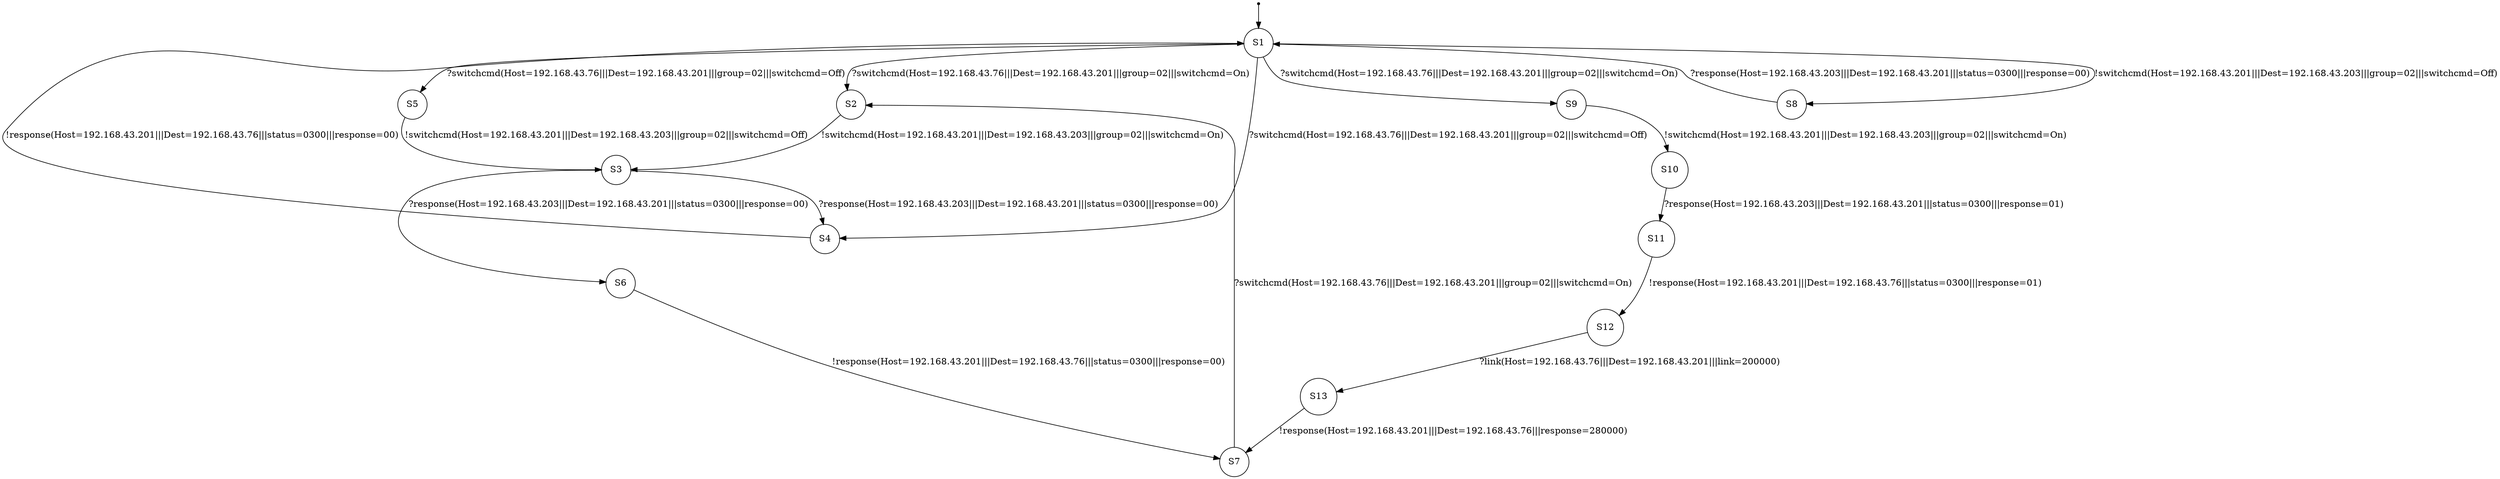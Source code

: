 digraph LTS {
S00[shape=point]
S1[label=S1,shape=circle];
S2[label=S2,shape=circle];
S3[label=S3,shape=circle];
S4[label=S4,shape=circle];
S5[label=S5,shape=circle];
S6[label=S6,shape=circle];
S7[label=S7,shape=circle];
S8[label=S8,shape=circle];
S9[label=S9,shape=circle];
S10[label=S10,shape=circle];
S11[label=S11,shape=circle];
S12[label=S12,shape=circle];
S13[label=S13,shape=circle];
S00 -> S1
S1 -> S2[label ="?switchcmd(Host=192.168.43.76|||Dest=192.168.43.201|||group=02|||switchcmd=On)"];
S1 -> S4[label ="?switchcmd(Host=192.168.43.76|||Dest=192.168.43.201|||group=02|||switchcmd=Off)"];
S1 -> S5[label ="?switchcmd(Host=192.168.43.76|||Dest=192.168.43.201|||group=02|||switchcmd=Off)"];
S1 -> S8[label ="!switchcmd(Host=192.168.43.201|||Dest=192.168.43.203|||group=02|||switchcmd=Off)"];
S1 -> S9[label ="?switchcmd(Host=192.168.43.76|||Dest=192.168.43.201|||group=02|||switchcmd=On)"];
S2 -> S3[label ="!switchcmd(Host=192.168.43.201|||Dest=192.168.43.203|||group=02|||switchcmd=On)"];
S3 -> S4[label ="?response(Host=192.168.43.203|||Dest=192.168.43.201|||status=0300|||response=00)"];
S3 -> S6[label ="?response(Host=192.168.43.203|||Dest=192.168.43.201|||status=0300|||response=00)"];
S4 -> S1[label ="!response(Host=192.168.43.201|||Dest=192.168.43.76|||status=0300|||response=00)"];
S5 -> S3[label ="!switchcmd(Host=192.168.43.201|||Dest=192.168.43.203|||group=02|||switchcmd=Off)"];
S6 -> S7[label ="!response(Host=192.168.43.201|||Dest=192.168.43.76|||status=0300|||response=00)"];
S7 -> S2[label ="?switchcmd(Host=192.168.43.76|||Dest=192.168.43.201|||group=02|||switchcmd=On)"];
S8 -> S1[label ="?response(Host=192.168.43.203|||Dest=192.168.43.201|||status=0300|||response=00)"];
S9 -> S10[label ="!switchcmd(Host=192.168.43.201|||Dest=192.168.43.203|||group=02|||switchcmd=On)"];
S10 -> S11[label ="?response(Host=192.168.43.203|||Dest=192.168.43.201|||status=0300|||response=01)"];
S11 -> S12[label ="!response(Host=192.168.43.201|||Dest=192.168.43.76|||status=0300|||response=01)"];
S12 -> S13[label ="?link(Host=192.168.43.76|||Dest=192.168.43.201|||link=200000)"];
S13 -> S7[label ="!response(Host=192.168.43.201|||Dest=192.168.43.76|||response=280000)"];
}
